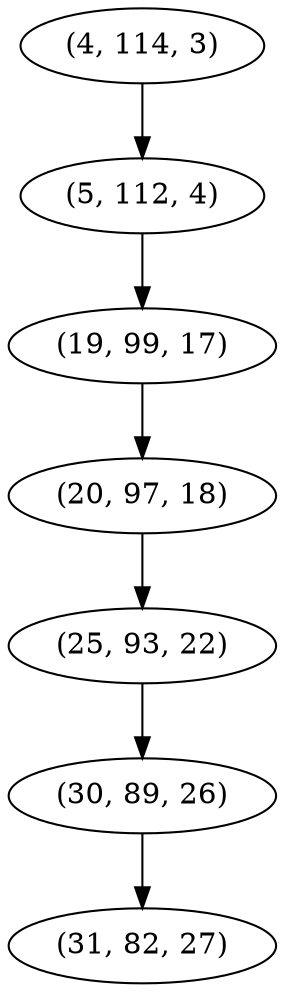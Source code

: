 digraph tree {
    "(4, 114, 3)";
    "(5, 112, 4)";
    "(19, 99, 17)";
    "(20, 97, 18)";
    "(25, 93, 22)";
    "(30, 89, 26)";
    "(31, 82, 27)";
    "(4, 114, 3)" -> "(5, 112, 4)";
    "(5, 112, 4)" -> "(19, 99, 17)";
    "(19, 99, 17)" -> "(20, 97, 18)";
    "(20, 97, 18)" -> "(25, 93, 22)";
    "(25, 93, 22)" -> "(30, 89, 26)";
    "(30, 89, 26)" -> "(31, 82, 27)";
}
